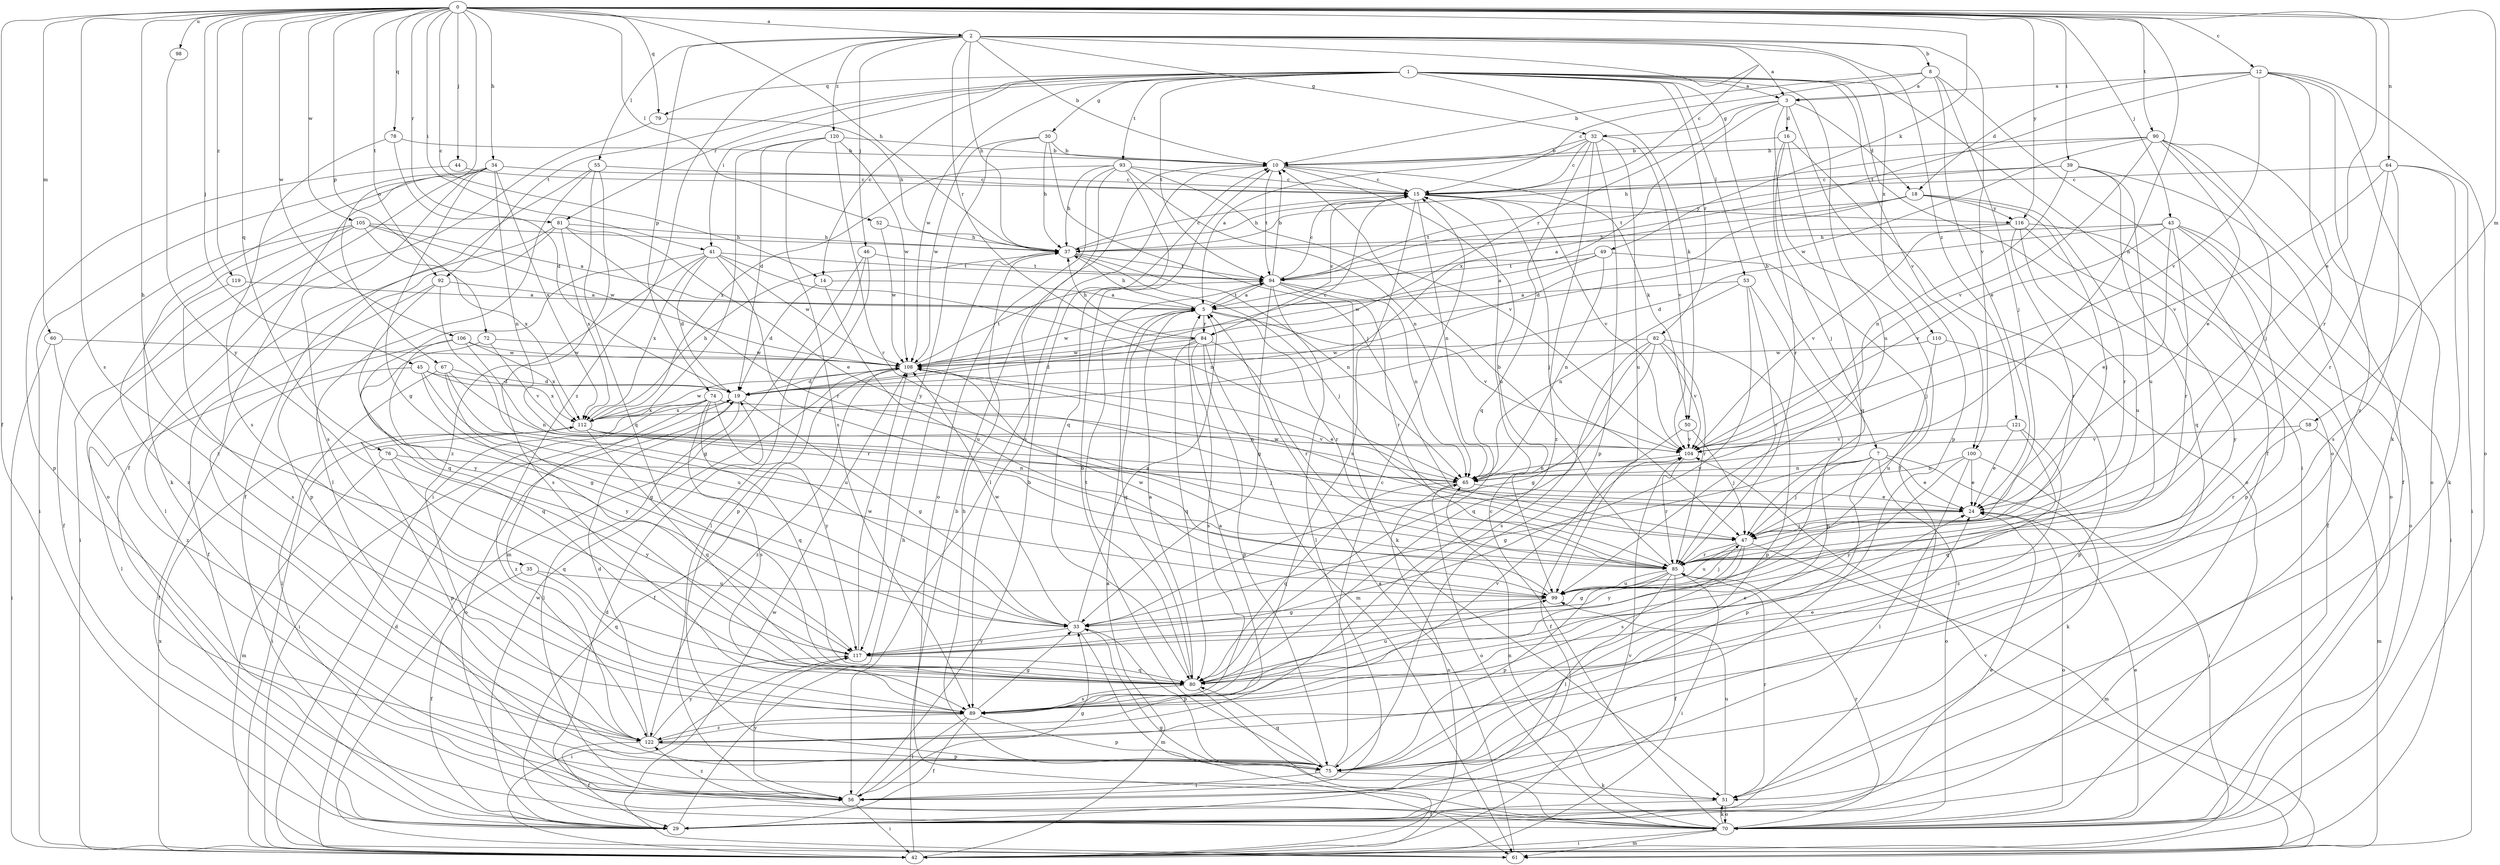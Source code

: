 strict digraph  {
0;
1;
2;
3;
5;
7;
8;
10;
12;
14;
15;
16;
18;
19;
24;
29;
30;
32;
33;
34;
35;
37;
39;
41;
42;
43;
44;
45;
46;
47;
49;
50;
51;
52;
53;
55;
56;
58;
60;
61;
64;
65;
67;
70;
72;
74;
75;
76;
78;
79;
80;
81;
82;
84;
85;
89;
90;
92;
93;
94;
98;
99;
100;
104;
105;
106;
108;
110;
112;
116;
117;
119;
120;
121;
122;
0 -> 2  [label=a];
0 -> 12  [label=c];
0 -> 14  [label=c];
0 -> 24  [label=e];
0 -> 29  [label=f];
0 -> 34  [label=h];
0 -> 35  [label=h];
0 -> 37  [label=h];
0 -> 39  [label=i];
0 -> 41  [label=i];
0 -> 43  [label=j];
0 -> 44  [label=j];
0 -> 45  [label=j];
0 -> 49  [label=k];
0 -> 52  [label=l];
0 -> 58  [label=m];
0 -> 60  [label=m];
0 -> 64  [label=n];
0 -> 65  [label=n];
0 -> 67  [label=o];
0 -> 72  [label=p];
0 -> 76  [label=q];
0 -> 78  [label=q];
0 -> 79  [label=q];
0 -> 81  [label=r];
0 -> 89  [label=s];
0 -> 90  [label=t];
0 -> 92  [label=t];
0 -> 98  [label=u];
0 -> 105  [label=w];
0 -> 106  [label=w];
0 -> 116  [label=y];
0 -> 119  [label=z];
1 -> 3  [label=a];
1 -> 7  [label=b];
1 -> 14  [label=c];
1 -> 30  [label=g];
1 -> 41  [label=i];
1 -> 42  [label=i];
1 -> 50  [label=k];
1 -> 53  [label=l];
1 -> 70  [label=o];
1 -> 79  [label=q];
1 -> 81  [label=r];
1 -> 82  [label=r];
1 -> 92  [label=t];
1 -> 93  [label=t];
1 -> 94  [label=t];
1 -> 99  [label=u];
1 -> 100  [label=v];
1 -> 108  [label=w];
2 -> 3  [label=a];
2 -> 8  [label=b];
2 -> 10  [label=b];
2 -> 15  [label=c];
2 -> 32  [label=g];
2 -> 37  [label=h];
2 -> 46  [label=j];
2 -> 55  [label=l];
2 -> 74  [label=p];
2 -> 84  [label=r];
2 -> 100  [label=v];
2 -> 110  [label=x];
2 -> 120  [label=z];
2 -> 121  [label=z];
2 -> 122  [label=z];
3 -> 16  [label=d];
3 -> 18  [label=d];
3 -> 29  [label=f];
3 -> 32  [label=g];
3 -> 75  [label=p];
3 -> 84  [label=r];
3 -> 112  [label=x];
5 -> 37  [label=h];
5 -> 80  [label=q];
5 -> 84  [label=r];
5 -> 85  [label=r];
5 -> 94  [label=t];
5 -> 104  [label=v];
5 -> 108  [label=w];
7 -> 24  [label=e];
7 -> 33  [label=g];
7 -> 42  [label=i];
7 -> 47  [label=j];
7 -> 65  [label=n];
7 -> 70  [label=o];
7 -> 75  [label=p];
8 -> 3  [label=a];
8 -> 10  [label=b];
8 -> 15  [label=c];
8 -> 24  [label=e];
8 -> 29  [label=f];
8 -> 47  [label=j];
10 -> 15  [label=c];
10 -> 50  [label=k];
10 -> 56  [label=l];
10 -> 94  [label=t];
10 -> 99  [label=u];
12 -> 3  [label=a];
12 -> 18  [label=d];
12 -> 51  [label=k];
12 -> 70  [label=o];
12 -> 85  [label=r];
12 -> 94  [label=t];
12 -> 104  [label=v];
12 -> 122  [label=z];
14 -> 5  [label=a];
14 -> 19  [label=d];
14 -> 99  [label=u];
15 -> 37  [label=h];
15 -> 47  [label=j];
15 -> 65  [label=n];
15 -> 89  [label=s];
15 -> 104  [label=v];
15 -> 116  [label=y];
16 -> 10  [label=b];
16 -> 47  [label=j];
16 -> 70  [label=o];
16 -> 80  [label=q];
16 -> 85  [label=r];
18 -> 5  [label=a];
18 -> 19  [label=d];
18 -> 47  [label=j];
18 -> 85  [label=r];
18 -> 94  [label=t];
18 -> 116  [label=y];
19 -> 15  [label=c];
19 -> 33  [label=g];
19 -> 56  [label=l];
19 -> 70  [label=o];
19 -> 112  [label=x];
24 -> 47  [label=j];
24 -> 70  [label=o];
24 -> 108  [label=w];
29 -> 24  [label=e];
29 -> 37  [label=h];
29 -> 108  [label=w];
30 -> 10  [label=b];
30 -> 37  [label=h];
30 -> 47  [label=j];
30 -> 108  [label=w];
30 -> 117  [label=y];
32 -> 5  [label=a];
32 -> 10  [label=b];
32 -> 15  [label=c];
32 -> 75  [label=p];
32 -> 80  [label=q];
32 -> 99  [label=u];
32 -> 104  [label=v];
32 -> 122  [label=z];
33 -> 5  [label=a];
33 -> 61  [label=m];
33 -> 75  [label=p];
33 -> 108  [label=w];
33 -> 117  [label=y];
34 -> 15  [label=c];
34 -> 33  [label=g];
34 -> 42  [label=i];
34 -> 51  [label=k];
34 -> 65  [label=n];
34 -> 70  [label=o];
34 -> 89  [label=s];
34 -> 112  [label=x];
34 -> 122  [label=z];
35 -> 29  [label=f];
35 -> 80  [label=q];
35 -> 99  [label=u];
37 -> 15  [label=c];
37 -> 47  [label=j];
37 -> 65  [label=n];
37 -> 94  [label=t];
39 -> 15  [label=c];
39 -> 65  [label=n];
39 -> 70  [label=o];
39 -> 80  [label=q];
39 -> 94  [label=t];
39 -> 99  [label=u];
41 -> 19  [label=d];
41 -> 65  [label=n];
41 -> 80  [label=q];
41 -> 85  [label=r];
41 -> 89  [label=s];
41 -> 94  [label=t];
41 -> 108  [label=w];
41 -> 112  [label=x];
42 -> 5  [label=a];
42 -> 10  [label=b];
42 -> 19  [label=d];
42 -> 65  [label=n];
42 -> 104  [label=v];
42 -> 112  [label=x];
43 -> 19  [label=d];
43 -> 24  [label=e];
43 -> 37  [label=h];
43 -> 42  [label=i];
43 -> 70  [label=o];
43 -> 75  [label=p];
43 -> 85  [label=r];
43 -> 104  [label=v];
44 -> 15  [label=c];
44 -> 75  [label=p];
45 -> 19  [label=d];
45 -> 29  [label=f];
45 -> 99  [label=u];
45 -> 112  [label=x];
45 -> 117  [label=y];
46 -> 56  [label=l];
46 -> 61  [label=m];
46 -> 75  [label=p];
46 -> 94  [label=t];
47 -> 61  [label=m];
47 -> 85  [label=r];
47 -> 89  [label=s];
47 -> 99  [label=u];
47 -> 117  [label=y];
49 -> 5  [label=a];
49 -> 47  [label=j];
49 -> 65  [label=n];
49 -> 94  [label=t];
49 -> 108  [label=w];
50 -> 29  [label=f];
50 -> 47  [label=j];
50 -> 104  [label=v];
51 -> 29  [label=f];
51 -> 70  [label=o];
51 -> 85  [label=r];
51 -> 99  [label=u];
52 -> 37  [label=h];
52 -> 108  [label=w];
53 -> 5  [label=a];
53 -> 65  [label=n];
53 -> 75  [label=p];
53 -> 85  [label=r];
53 -> 117  [label=y];
55 -> 15  [label=c];
55 -> 29  [label=f];
55 -> 56  [label=l];
55 -> 80  [label=q];
55 -> 122  [label=z];
56 -> 10  [label=b];
56 -> 33  [label=g];
56 -> 42  [label=i];
56 -> 117  [label=y];
56 -> 122  [label=z];
58 -> 61  [label=m];
58 -> 85  [label=r];
58 -> 104  [label=v];
60 -> 42  [label=i];
60 -> 108  [label=w];
60 -> 122  [label=z];
61 -> 5  [label=a];
61 -> 104  [label=v];
61 -> 108  [label=w];
64 -> 15  [label=c];
64 -> 42  [label=i];
64 -> 51  [label=k];
64 -> 85  [label=r];
64 -> 89  [label=s];
64 -> 104  [label=v];
65 -> 24  [label=e];
65 -> 70  [label=o];
65 -> 80  [label=q];
67 -> 19  [label=d];
67 -> 33  [label=g];
67 -> 56  [label=l];
67 -> 65  [label=n];
67 -> 99  [label=u];
70 -> 15  [label=c];
70 -> 19  [label=d];
70 -> 24  [label=e];
70 -> 33  [label=g];
70 -> 42  [label=i];
70 -> 51  [label=k];
70 -> 61  [label=m];
70 -> 65  [label=n];
70 -> 85  [label=r];
72 -> 80  [label=q];
72 -> 104  [label=v];
72 -> 108  [label=w];
74 -> 42  [label=i];
74 -> 65  [label=n];
74 -> 80  [label=q];
74 -> 89  [label=s];
74 -> 112  [label=x];
74 -> 117  [label=y];
74 -> 122  [label=z];
75 -> 10  [label=b];
75 -> 15  [label=c];
75 -> 37  [label=h];
75 -> 51  [label=k];
75 -> 56  [label=l];
75 -> 80  [label=q];
76 -> 61  [label=m];
76 -> 65  [label=n];
76 -> 80  [label=q];
76 -> 117  [label=y];
78 -> 10  [label=b];
78 -> 19  [label=d];
78 -> 89  [label=s];
79 -> 29  [label=f];
79 -> 37  [label=h];
80 -> 5  [label=a];
80 -> 24  [label=e];
80 -> 42  [label=i];
80 -> 89  [label=s];
80 -> 94  [label=t];
80 -> 99  [label=u];
81 -> 24  [label=e];
81 -> 37  [label=h];
81 -> 56  [label=l];
81 -> 75  [label=p];
81 -> 85  [label=r];
81 -> 112  [label=x];
82 -> 33  [label=g];
82 -> 75  [label=p];
82 -> 80  [label=q];
82 -> 85  [label=r];
82 -> 89  [label=s];
82 -> 104  [label=v];
82 -> 108  [label=w];
84 -> 15  [label=c];
84 -> 19  [label=d];
84 -> 37  [label=h];
84 -> 61  [label=m];
84 -> 75  [label=p];
84 -> 80  [label=q];
84 -> 85  [label=r];
84 -> 89  [label=s];
84 -> 108  [label=w];
85 -> 10  [label=b];
85 -> 29  [label=f];
85 -> 33  [label=g];
85 -> 42  [label=i];
85 -> 56  [label=l];
85 -> 75  [label=p];
85 -> 99  [label=u];
89 -> 24  [label=e];
89 -> 29  [label=f];
89 -> 33  [label=g];
89 -> 56  [label=l];
89 -> 75  [label=p];
89 -> 104  [label=v];
89 -> 122  [label=z];
90 -> 10  [label=b];
90 -> 24  [label=e];
90 -> 29  [label=f];
90 -> 37  [label=h];
90 -> 47  [label=j];
90 -> 70  [label=o];
90 -> 104  [label=v];
90 -> 108  [label=w];
92 -> 5  [label=a];
92 -> 29  [label=f];
92 -> 33  [label=g];
92 -> 117  [label=y];
93 -> 15  [label=c];
93 -> 37  [label=h];
93 -> 65  [label=n];
93 -> 70  [label=o];
93 -> 80  [label=q];
93 -> 89  [label=s];
93 -> 104  [label=v];
93 -> 112  [label=x];
94 -> 5  [label=a];
94 -> 10  [label=b];
94 -> 15  [label=c];
94 -> 33  [label=g];
94 -> 51  [label=k];
94 -> 56  [label=l];
94 -> 65  [label=n];
94 -> 85  [label=r];
98 -> 117  [label=y];
99 -> 33  [label=g];
99 -> 47  [label=j];
99 -> 108  [label=w];
100 -> 24  [label=e];
100 -> 51  [label=k];
100 -> 56  [label=l];
100 -> 65  [label=n];
100 -> 117  [label=y];
104 -> 65  [label=n];
104 -> 85  [label=r];
105 -> 5  [label=a];
105 -> 29  [label=f];
105 -> 37  [label=h];
105 -> 42  [label=i];
105 -> 108  [label=w];
105 -> 112  [label=x];
105 -> 122  [label=z];
106 -> 33  [label=g];
106 -> 56  [label=l];
106 -> 85  [label=r];
106 -> 108  [label=w];
106 -> 112  [label=x];
108 -> 19  [label=d];
108 -> 24  [label=e];
108 -> 29  [label=f];
108 -> 94  [label=t];
108 -> 122  [label=z];
110 -> 75  [label=p];
110 -> 99  [label=u];
110 -> 108  [label=w];
112 -> 37  [label=h];
112 -> 42  [label=i];
112 -> 47  [label=j];
112 -> 75  [label=p];
112 -> 80  [label=q];
112 -> 104  [label=v];
112 -> 108  [label=w];
116 -> 29  [label=f];
116 -> 37  [label=h];
116 -> 85  [label=r];
116 -> 99  [label=u];
116 -> 104  [label=v];
116 -> 117  [label=y];
117 -> 42  [label=i];
117 -> 80  [label=q];
117 -> 108  [label=w];
119 -> 5  [label=a];
119 -> 89  [label=s];
120 -> 10  [label=b];
120 -> 19  [label=d];
120 -> 42  [label=i];
120 -> 85  [label=r];
120 -> 89  [label=s];
120 -> 108  [label=w];
121 -> 24  [label=e];
121 -> 80  [label=q];
121 -> 104  [label=v];
121 -> 122  [label=z];
122 -> 5  [label=a];
122 -> 19  [label=d];
122 -> 29  [label=f];
122 -> 75  [label=p];
122 -> 117  [label=y];
}
